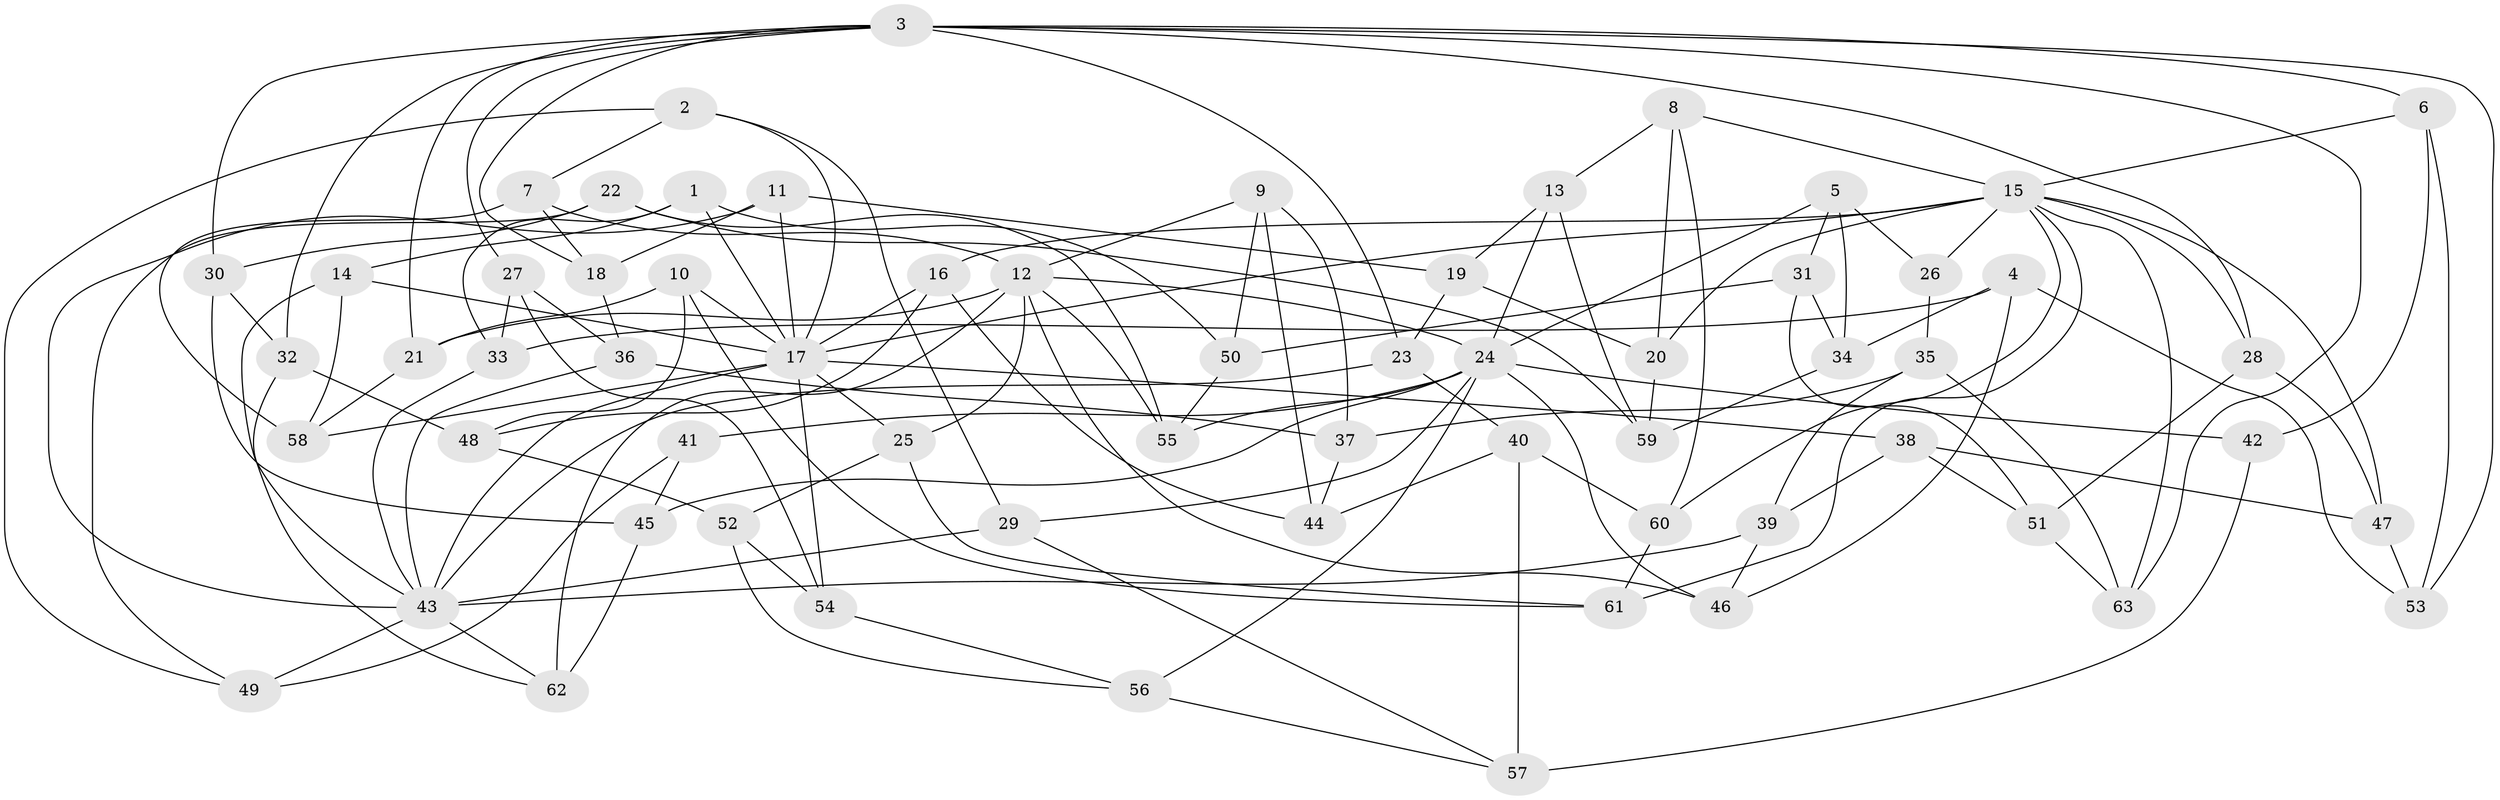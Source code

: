 // original degree distribution, {4: 1.0}
// Generated by graph-tools (version 1.1) at 2025/53/03/04/25 22:53:38]
// undirected, 63 vertices, 143 edges
graph export_dot {
  node [color=gray90,style=filled];
  1;
  2;
  3;
  4;
  5;
  6;
  7;
  8;
  9;
  10;
  11;
  12;
  13;
  14;
  15;
  16;
  17;
  18;
  19;
  20;
  21;
  22;
  23;
  24;
  25;
  26;
  27;
  28;
  29;
  30;
  31;
  32;
  33;
  34;
  35;
  36;
  37;
  38;
  39;
  40;
  41;
  42;
  43;
  44;
  45;
  46;
  47;
  48;
  49;
  50;
  51;
  52;
  53;
  54;
  55;
  56;
  57;
  58;
  59;
  60;
  61;
  62;
  63;
  1 -- 14 [weight=1.0];
  1 -- 17 [weight=1.0];
  1 -- 33 [weight=1.0];
  1 -- 50 [weight=1.0];
  2 -- 7 [weight=1.0];
  2 -- 17 [weight=1.0];
  2 -- 29 [weight=1.0];
  2 -- 49 [weight=1.0];
  3 -- 6 [weight=1.0];
  3 -- 18 [weight=1.0];
  3 -- 21 [weight=1.0];
  3 -- 23 [weight=1.0];
  3 -- 27 [weight=1.0];
  3 -- 28 [weight=1.0];
  3 -- 30 [weight=1.0];
  3 -- 32 [weight=1.0];
  3 -- 53 [weight=1.0];
  3 -- 63 [weight=1.0];
  4 -- 33 [weight=1.0];
  4 -- 34 [weight=1.0];
  4 -- 46 [weight=1.0];
  4 -- 53 [weight=1.0];
  5 -- 24 [weight=1.0];
  5 -- 26 [weight=1.0];
  5 -- 31 [weight=1.0];
  5 -- 34 [weight=1.0];
  6 -- 15 [weight=1.0];
  6 -- 42 [weight=1.0];
  6 -- 53 [weight=1.0];
  7 -- 12 [weight=3.0];
  7 -- 18 [weight=1.0];
  7 -- 58 [weight=1.0];
  8 -- 13 [weight=1.0];
  8 -- 15 [weight=1.0];
  8 -- 20 [weight=1.0];
  8 -- 60 [weight=1.0];
  9 -- 12 [weight=1.0];
  9 -- 37 [weight=1.0];
  9 -- 44 [weight=1.0];
  9 -- 50 [weight=1.0];
  10 -- 17 [weight=1.0];
  10 -- 21 [weight=1.0];
  10 -- 48 [weight=1.0];
  10 -- 61 [weight=1.0];
  11 -- 17 [weight=1.0];
  11 -- 18 [weight=1.0];
  11 -- 19 [weight=1.0];
  11 -- 43 [weight=1.0];
  12 -- 21 [weight=1.0];
  12 -- 24 [weight=1.0];
  12 -- 25 [weight=1.0];
  12 -- 46 [weight=1.0];
  12 -- 55 [weight=1.0];
  12 -- 62 [weight=1.0];
  13 -- 19 [weight=1.0];
  13 -- 24 [weight=1.0];
  13 -- 59 [weight=1.0];
  14 -- 17 [weight=1.0];
  14 -- 43 [weight=1.0];
  14 -- 58 [weight=1.0];
  15 -- 16 [weight=1.0];
  15 -- 17 [weight=1.0];
  15 -- 20 [weight=1.0];
  15 -- 26 [weight=2.0];
  15 -- 28 [weight=1.0];
  15 -- 47 [weight=1.0];
  15 -- 60 [weight=1.0];
  15 -- 61 [weight=1.0];
  15 -- 63 [weight=1.0];
  16 -- 17 [weight=1.0];
  16 -- 44 [weight=1.0];
  16 -- 48 [weight=1.0];
  17 -- 25 [weight=1.0];
  17 -- 38 [weight=1.0];
  17 -- 43 [weight=1.0];
  17 -- 54 [weight=1.0];
  17 -- 58 [weight=1.0];
  18 -- 36 [weight=1.0];
  19 -- 20 [weight=1.0];
  19 -- 23 [weight=1.0];
  20 -- 59 [weight=1.0];
  21 -- 58 [weight=1.0];
  22 -- 30 [weight=1.0];
  22 -- 49 [weight=1.0];
  22 -- 55 [weight=1.0];
  22 -- 59 [weight=1.0];
  23 -- 40 [weight=1.0];
  23 -- 43 [weight=1.0];
  24 -- 29 [weight=1.0];
  24 -- 41 [weight=2.0];
  24 -- 42 [weight=2.0];
  24 -- 45 [weight=1.0];
  24 -- 46 [weight=1.0];
  24 -- 55 [weight=1.0];
  24 -- 56 [weight=1.0];
  25 -- 52 [weight=1.0];
  25 -- 61 [weight=1.0];
  26 -- 35 [weight=1.0];
  27 -- 33 [weight=1.0];
  27 -- 36 [weight=1.0];
  27 -- 54 [weight=1.0];
  28 -- 47 [weight=1.0];
  28 -- 51 [weight=1.0];
  29 -- 43 [weight=1.0];
  29 -- 57 [weight=1.0];
  30 -- 32 [weight=1.0];
  30 -- 45 [weight=1.0];
  31 -- 34 [weight=1.0];
  31 -- 50 [weight=1.0];
  31 -- 51 [weight=1.0];
  32 -- 48 [weight=1.0];
  32 -- 62 [weight=1.0];
  33 -- 43 [weight=1.0];
  34 -- 59 [weight=1.0];
  35 -- 37 [weight=1.0];
  35 -- 39 [weight=1.0];
  35 -- 63 [weight=1.0];
  36 -- 37 [weight=1.0];
  36 -- 43 [weight=1.0];
  37 -- 44 [weight=1.0];
  38 -- 39 [weight=1.0];
  38 -- 47 [weight=1.0];
  38 -- 51 [weight=1.0];
  39 -- 43 [weight=1.0];
  39 -- 46 [weight=1.0];
  40 -- 44 [weight=1.0];
  40 -- 57 [weight=1.0];
  40 -- 60 [weight=1.0];
  41 -- 45 [weight=1.0];
  41 -- 49 [weight=1.0];
  42 -- 57 [weight=1.0];
  43 -- 49 [weight=1.0];
  43 -- 62 [weight=1.0];
  45 -- 62 [weight=1.0];
  47 -- 53 [weight=1.0];
  48 -- 52 [weight=1.0];
  50 -- 55 [weight=1.0];
  51 -- 63 [weight=1.0];
  52 -- 54 [weight=1.0];
  52 -- 56 [weight=1.0];
  54 -- 56 [weight=1.0];
  56 -- 57 [weight=1.0];
  60 -- 61 [weight=1.0];
}
